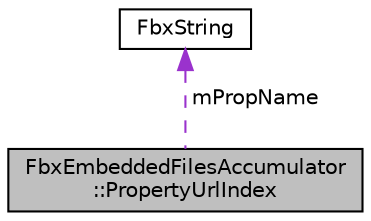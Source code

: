 digraph "FbxEmbeddedFilesAccumulator::PropertyUrlIndex"
{
  edge [fontname="Helvetica",fontsize="10",labelfontname="Helvetica",labelfontsize="10"];
  node [fontname="Helvetica",fontsize="10",shape=record];
  Node1 [label="FbxEmbeddedFilesAccumulator\l::PropertyUrlIndex",height=0.2,width=0.4,color="black", fillcolor="grey75", style="filled", fontcolor="black"];
  Node2 -> Node1 [dir="back",color="darkorchid3",fontsize="10",style="dashed",label=" mPropName" ];
  Node2 [label="FbxString",height=0.2,width=0.4,color="black", fillcolor="white", style="filled",URL="$class_fbx_string.html"];
}
